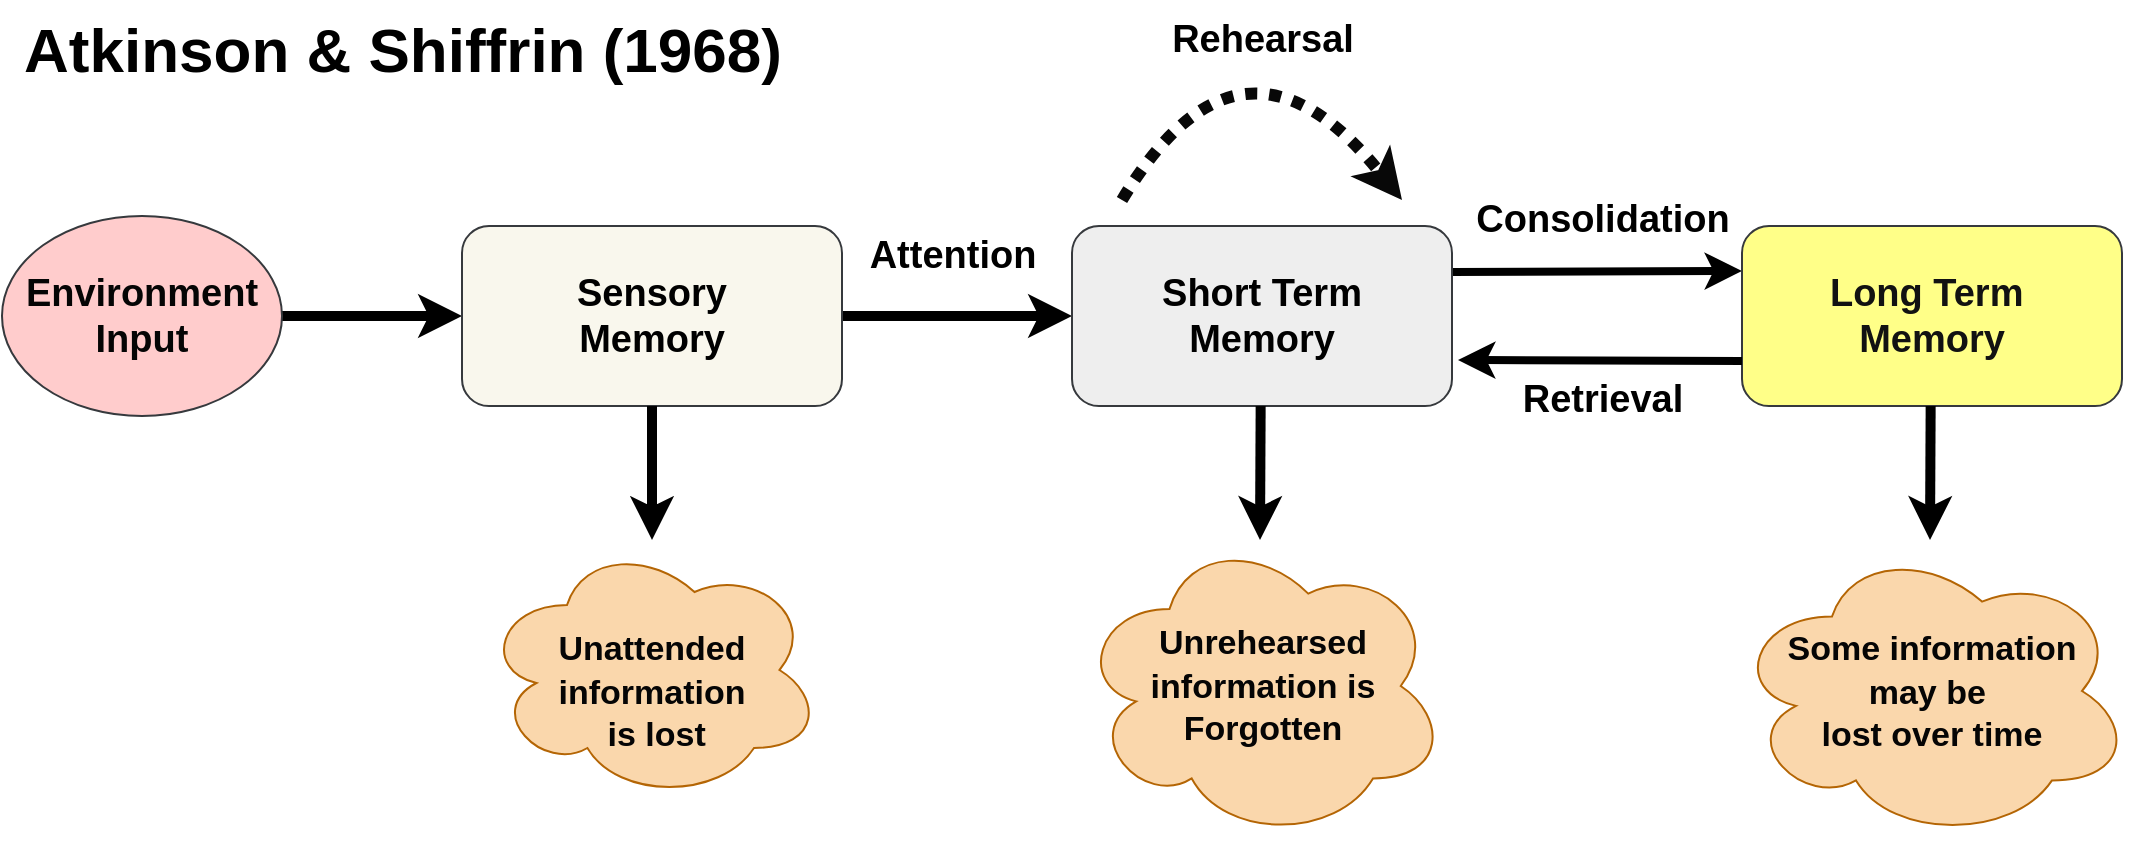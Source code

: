 <mxfile scale="2" border="0">
    <diagram id="4SvIt9WKo0TshCA9FnQe" name="Page-1">
        <mxGraphModel dx="1174" dy="725" grid="1" gridSize="10" guides="1" tooltips="1" connect="1" arrows="1" fold="1" page="1" pageScale="1" pageWidth="1600" pageHeight="900" background="none" math="0" shadow="0">
            <root>
                <mxCell id="0"/>
                <mxCell id="1" parent="0"/>
                <mxCell id="18" style="edgeStyle=none;html=1;fontSize=19;strokeColor=#000000;strokeWidth=5;" parent="1" source="2" target="19" edge="1">
                    <mxGeometry relative="1" as="geometry">
                        <mxPoint x="300" y="278" as="targetPoint"/>
                    </mxGeometry>
                </mxCell>
                <mxCell id="2" value="&lt;font color=&quot;#050505&quot;&gt;&lt;b&gt;Environment &lt;br style=&quot;font-size: 19px;&quot;&gt;Input&lt;/b&gt;&lt;/font&gt;" style="ellipse;whiteSpace=wrap;html=1;fontSize=19;fillColor=#ffcccc;strokeColor=#36393d;" parent="1" vertex="1">
                    <mxGeometry x="40" y="228" width="140" height="100" as="geometry"/>
                </mxCell>
                <mxCell id="23" value="" style="edgeStyle=none;html=1;fontFamily=Helvetica;fontSize=19;fontColor=default;strokeColor=#000000;strokeWidth=5;" parent="1" source="19" target="22" edge="1">
                    <mxGeometry relative="1" as="geometry"/>
                </mxCell>
                <mxCell id="19" value="&lt;font color=&quot;#000000&quot;&gt;&lt;b&gt;Sensory&lt;br style=&quot;font-size: 19px;&quot;&gt;Memory&lt;/b&gt;&lt;/font&gt;" style="rounded=1;whiteSpace=wrap;html=1;fontSize=19;fillColor=#f9f7ed;strokeColor=#36393d;" parent="1" vertex="1">
                    <mxGeometry x="270" y="233" width="190" height="90" as="geometry"/>
                </mxCell>
                <mxCell id="26" value="" style="edgeStyle=none;html=1;fontFamily=Helvetica;fontSize=19;fontColor=default;strokeColor=#000000;strokeWidth=4;entryX=0;entryY=0.25;entryDx=0;entryDy=0;" parent="1" target="24" edge="1">
                    <mxGeometry relative="1" as="geometry">
                        <mxPoint x="765" y="256" as="sourcePoint"/>
                        <mxPoint x="880" y="256" as="targetPoint"/>
                    </mxGeometry>
                </mxCell>
                <mxCell id="27" style="edgeStyle=none;html=1;fontFamily=Helvetica;fontSize=19;fontColor=default;curved=1;strokeWidth=6;strokeColor=#080808;dashed=1;dashPattern=1 1;" parent="1" edge="1">
                    <mxGeometry relative="1" as="geometry">
                        <mxPoint x="740" y="220" as="targetPoint"/>
                        <mxPoint x="600" y="220" as="sourcePoint"/>
                        <Array as="points">
                            <mxPoint x="660" y="120"/>
                        </Array>
                    </mxGeometry>
                </mxCell>
                <mxCell id="22" value="&lt;font color=&quot;#000000&quot;&gt;&lt;b&gt;Short Term&lt;br style=&quot;font-size: 19px;&quot;&gt;Memory&lt;/b&gt;&lt;/font&gt;" style="whiteSpace=wrap;html=1;rounded=1;fontSize=19;fillColor=#eeeeee;strokeColor=#36393d;" parent="1" vertex="1">
                    <mxGeometry x="575" y="233" width="190" height="90" as="geometry"/>
                </mxCell>
                <mxCell id="24" value="&lt;font color=&quot;#121212&quot;&gt;&lt;b&gt;Long Term&amp;nbsp;&lt;br style=&quot;font-size: 19px;&quot;&gt;Memory&lt;/b&gt;&lt;/font&gt;" style="whiteSpace=wrap;html=1;rounded=1;fontSize=19;fillColor=#ffff88;strokeColor=#36393d;" parent="1" vertex="1">
                    <mxGeometry x="910" y="233" width="190" height="90" as="geometry"/>
                </mxCell>
                <mxCell id="28" value="&lt;font color=&quot;#000000&quot;&gt;&lt;b&gt;Rehearsal&lt;/b&gt;&lt;/font&gt;" style="text;html=1;align=center;verticalAlign=middle;resizable=0;points=[];autosize=1;strokeColor=none;fillColor=none;fontSize=19;fontFamily=Helvetica;fontColor=default;" parent="1" vertex="1">
                    <mxGeometry x="615" y="120" width="110" height="40" as="geometry"/>
                </mxCell>
                <mxCell id="31" value="" style="edgeStyle=none;html=1;fontFamily=Helvetica;fontSize=19;fontColor=default;strokeColor=#000000;strokeWidth=4;startArrow=classic;startFill=1;endArrow=none;endFill=0;entryX=0;entryY=0.75;entryDx=0;entryDy=0;" parent="1" target="24" edge="1">
                    <mxGeometry relative="1" as="geometry">
                        <mxPoint x="768" y="300" as="sourcePoint"/>
                        <mxPoint x="876" y="301" as="targetPoint"/>
                    </mxGeometry>
                </mxCell>
                <mxCell id="32" value="&lt;font color=&quot;#000000&quot;&gt;&lt;b&gt;Attention&lt;/b&gt;&lt;/font&gt;" style="text;html=1;align=center;verticalAlign=middle;resizable=0;points=[];autosize=1;strokeColor=none;fillColor=none;fontSize=19;fontFamily=Helvetica;fontColor=default;" parent="1" vertex="1">
                    <mxGeometry x="460" y="228" width="110" height="40" as="geometry"/>
                </mxCell>
                <mxCell id="33" value="&lt;font size=&quot;1&quot; color=&quot;#000000&quot;&gt;&lt;b style=&quot;font-size: 19px;&quot;&gt;Consolidation&lt;/b&gt;&lt;/font&gt;" style="text;html=1;align=center;verticalAlign=middle;resizable=0;points=[];autosize=1;strokeColor=none;fillColor=none;fontSize=19;fontFamily=Helvetica;fontColor=default;" parent="1" vertex="1">
                    <mxGeometry x="765" y="210" width="150" height="40" as="geometry"/>
                </mxCell>
                <mxCell id="34" value="" style="edgeStyle=none;html=1;fontFamily=Helvetica;fontSize=19;fontColor=default;strokeColor=#000000;strokeWidth=5;exitX=0.5;exitY=1;exitDx=0;exitDy=0;" parent="1" source="19" edge="1">
                    <mxGeometry relative="1" as="geometry">
                        <mxPoint x="310" y="410" as="sourcePoint"/>
                        <mxPoint x="365" y="390" as="targetPoint"/>
                    </mxGeometry>
                </mxCell>
                <mxCell id="35" value="" style="edgeStyle=none;html=1;fontFamily=Helvetica;fontSize=19;fontColor=default;strokeColor=#000000;strokeWidth=5;exitX=0.5;exitY=1;exitDx=0;exitDy=0;" parent="1" edge="1">
                    <mxGeometry relative="1" as="geometry">
                        <mxPoint x="669.33" y="323" as="sourcePoint"/>
                        <mxPoint x="669" y="390" as="targetPoint"/>
                    </mxGeometry>
                </mxCell>
                <mxCell id="36" value="" style="edgeStyle=none;html=1;fontFamily=Helvetica;fontSize=19;fontColor=default;strokeColor=#000000;strokeWidth=5;exitX=0.5;exitY=1;exitDx=0;exitDy=0;" parent="1" edge="1">
                    <mxGeometry relative="1" as="geometry">
                        <mxPoint x="1004.33" y="323" as="sourcePoint"/>
                        <mxPoint x="1004" y="390" as="targetPoint"/>
                    </mxGeometry>
                </mxCell>
                <mxCell id="40" value="&lt;font color=&quot;#000000&quot;&gt;&lt;b&gt;Retrieval&lt;/b&gt;&lt;/font&gt;" style="text;html=1;align=center;verticalAlign=middle;resizable=0;points=[];autosize=1;strokeColor=none;fillColor=none;fontSize=19;fontFamily=Helvetica;fontColor=default;" parent="1" vertex="1">
                    <mxGeometry x="790" y="300" width="100" height="40" as="geometry"/>
                </mxCell>
                <mxCell id="46" value="&lt;font size=&quot;1&quot; color=&quot;#050505&quot;&gt;&lt;span style=&quot;font-size: 17px;&quot;&gt;&lt;b&gt;&lt;br&gt;Unattended &lt;br&gt;information&lt;br&gt;&amp;nbsp;is lost&lt;/b&gt;&lt;/span&gt;&lt;/font&gt;" style="ellipse;shape=cloud;whiteSpace=wrap;html=1;rounded=1;strokeColor=#b46504;fontFamily=Helvetica;fontSize=18;fillColor=#fad7ac;" parent="1" vertex="1">
                    <mxGeometry x="280" y="390" width="170" height="130" as="geometry"/>
                </mxCell>
                <mxCell id="48" value="&lt;font size=&quot;1&quot; color=&quot;#050505&quot;&gt;&lt;b style=&quot;font-size: 17px;&quot;&gt;Unrehearsed information is&lt;br&gt;Forgotten&lt;/b&gt;&lt;/font&gt;" style="ellipse;shape=cloud;whiteSpace=wrap;html=1;rounded=1;strokeColor=#b46504;fontFamily=Helvetica;fontSize=18;fillColor=#fad7ac;" parent="1" vertex="1">
                    <mxGeometry x="577.5" y="386" width="185" height="154" as="geometry"/>
                </mxCell>
                <mxCell id="49" value="&lt;font color=&quot;#050505&quot;&gt;&lt;span style=&quot;font-size: 17px;&quot;&gt;&lt;b&gt;Some information&lt;br&gt;may be&amp;nbsp;&lt;br&gt;lost over time&lt;br&gt;&lt;/b&gt;&lt;/span&gt;&lt;/font&gt;" style="ellipse;shape=cloud;whiteSpace=wrap;html=1;rounded=1;strokeColor=#b46504;fontFamily=Helvetica;fontSize=18;fillColor=#fad7ac;" parent="1" vertex="1">
                    <mxGeometry x="905" y="391" width="200" height="149" as="geometry"/>
                </mxCell>
                <mxCell id="51" value="&lt;font color=&quot;#000000&quot;&gt;&lt;span style=&quot;font-size: 31px;&quot;&gt;&lt;b&gt;Atkinson &amp;amp; Shiffrin (1968)&lt;/b&gt;&lt;/span&gt;&lt;/font&gt;" style="text;html=1;align=center;verticalAlign=middle;resizable=0;points=[];autosize=1;strokeColor=none;fillColor=none;fontSize=18;fontFamily=Helvetica;fontColor=default;" vertex="1" parent="1">
                    <mxGeometry x="40" y="120" width="400" height="50" as="geometry"/>
                </mxCell>
            </root>
        </mxGraphModel>
    </diagram>
</mxfile>